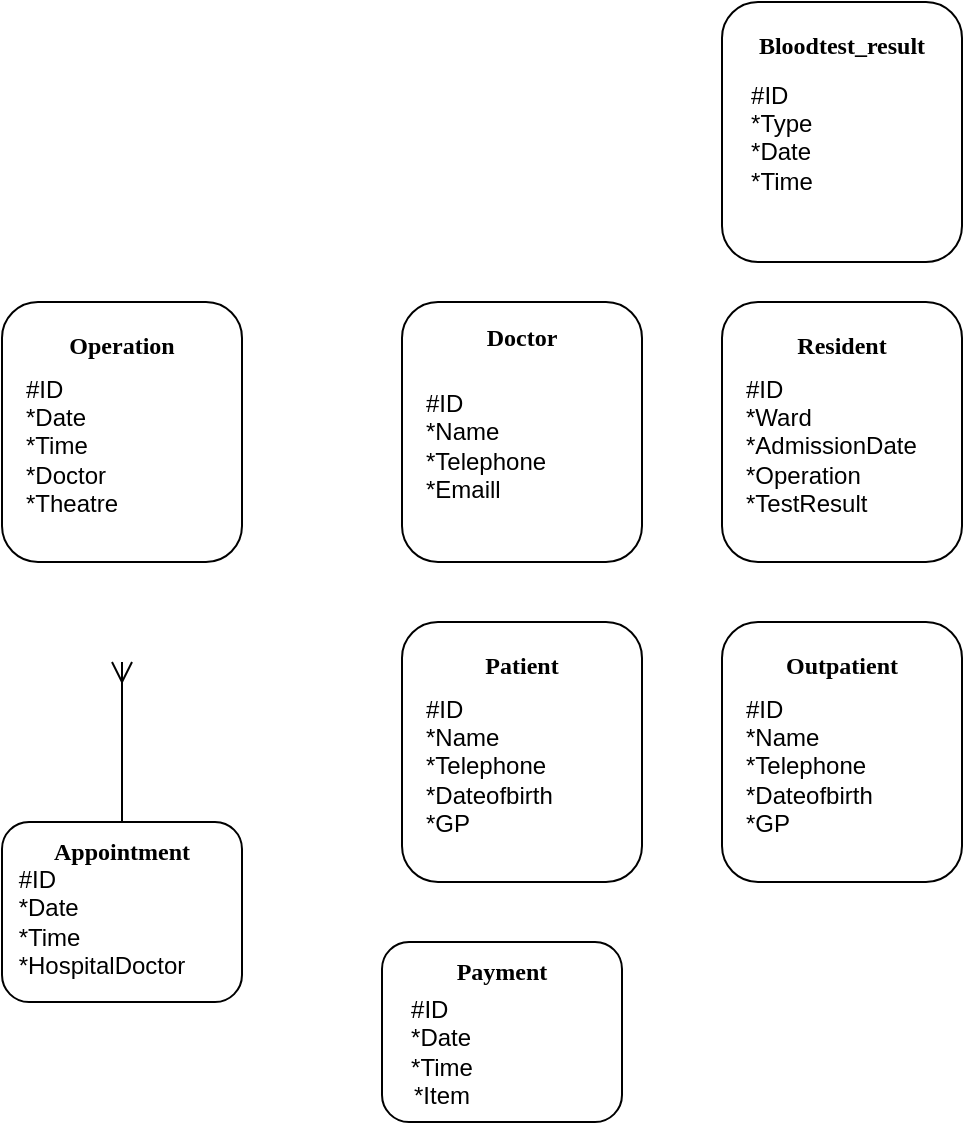 <mxfile version="26.0.11">
  <diagram name="Page-1" id="4bEmmgy40c0Yq6NT1J7E">
    <mxGraphModel dx="724" dy="1485" grid="1" gridSize="10" guides="1" tooltips="1" connect="1" arrows="1" fold="1" page="1" pageScale="1" pageWidth="850" pageHeight="1100" math="0" shadow="0">
      <root>
        <mxCell id="0" />
        <mxCell id="1" parent="0" />
        <mxCell id="hxfTvokO1WppnXc-I8BG-27" value="" style="group;align=left;" vertex="1" connectable="0" parent="1">
          <mxGeometry x="320" y="100" width="120" height="210" as="geometry" />
        </mxCell>
        <mxCell id="hxfTvokO1WppnXc-I8BG-25" value="" style="rounded=1;whiteSpace=wrap;html=1;" vertex="1" parent="hxfTvokO1WppnXc-I8BG-27">
          <mxGeometry width="120" height="130" as="geometry" />
        </mxCell>
        <mxCell id="hxfTvokO1WppnXc-I8BG-26" value="&lt;font face=&quot;Times New Roman&quot;&gt;&lt;b&gt;Operation&lt;/b&gt;&lt;/font&gt;" style="text;html=1;align=center;verticalAlign=middle;whiteSpace=wrap;rounded=0;" vertex="1" parent="hxfTvokO1WppnXc-I8BG-27">
          <mxGeometry width="120" height="43.333" as="geometry" />
        </mxCell>
        <mxCell id="hxfTvokO1WppnXc-I8BG-34" value="&lt;div align=&quot;left&quot;&gt;&lt;div align=&quot;left&quot;&gt;&lt;div align=&quot;left&quot;&gt;&lt;div align=&quot;left&quot;&gt;#ID&lt;/div&gt;&lt;/div&gt;&lt;/div&gt;&lt;/div&gt;&lt;div align=&quot;left&quot;&gt;*Date&lt;/div&gt;&lt;div align=&quot;left&quot;&gt;*Time&lt;/div&gt;&lt;div align=&quot;left&quot;&gt;*Doctor&lt;/div&gt;&lt;div align=&quot;left&quot;&gt;*Theatre&lt;br&gt;&lt;/div&gt;" style="text;html=1;align=left;verticalAlign=middle;whiteSpace=wrap;rounded=0;" vertex="1" parent="hxfTvokO1WppnXc-I8BG-27">
          <mxGeometry x="10" y="49.999" width="60" height="43.333" as="geometry" />
        </mxCell>
        <mxCell id="hxfTvokO1WppnXc-I8BG-28" value="" style="group" vertex="1" connectable="0" parent="1">
          <mxGeometry x="520" y="100" width="120" height="130" as="geometry" />
        </mxCell>
        <mxCell id="hxfTvokO1WppnXc-I8BG-29" value="" style="rounded=1;whiteSpace=wrap;html=1;" vertex="1" parent="hxfTvokO1WppnXc-I8BG-28">
          <mxGeometry width="120" height="130" as="geometry" />
        </mxCell>
        <mxCell id="hxfTvokO1WppnXc-I8BG-30" value="&lt;b&gt;&lt;font face=&quot;Times New Roman&quot;&gt;Doctor&lt;/font&gt;&lt;/b&gt;" style="text;html=1;align=center;verticalAlign=middle;whiteSpace=wrap;rounded=0;" vertex="1" parent="hxfTvokO1WppnXc-I8BG-28">
          <mxGeometry y="-11.818" width="120" height="59.091" as="geometry" />
        </mxCell>
        <mxCell id="hxfTvokO1WppnXc-I8BG-56" value="&lt;div&gt;&lt;br&gt;&lt;/div&gt;&lt;div&gt;#ID&lt;br&gt;&lt;/div&gt;&lt;div&gt;*Name&lt;/div&gt;&lt;div&gt;*Telephone&lt;/div&gt;&lt;div&gt;*Emaill&lt;br&gt;&lt;/div&gt;" style="text;html=1;align=left;verticalAlign=middle;whiteSpace=wrap;rounded=0;" vertex="1" parent="hxfTvokO1WppnXc-I8BG-28">
          <mxGeometry x="10" y="39.391" width="60" height="51.212" as="geometry" />
        </mxCell>
        <mxCell id="hxfTvokO1WppnXc-I8BG-31" value="" style="group" vertex="1" connectable="0" parent="1">
          <mxGeometry x="320" y="360" width="120" height="90" as="geometry" />
        </mxCell>
        <mxCell id="hxfTvokO1WppnXc-I8BG-32" value="&lt;br&gt;&lt;br&gt;&lt;div&gt;&lt;br&gt;&lt;/div&gt;" style="rounded=1;whiteSpace=wrap;html=1;" vertex="1" parent="hxfTvokO1WppnXc-I8BG-31">
          <mxGeometry width="120" height="90" as="geometry" />
        </mxCell>
        <mxCell id="hxfTvokO1WppnXc-I8BG-33" value="&lt;font face=&quot;Times New Roman&quot;&gt;&lt;b&gt;Appointment&lt;/b&gt;&lt;/font&gt;" style="text;html=1;align=center;verticalAlign=middle;whiteSpace=wrap;rounded=0;" vertex="1" parent="hxfTvokO1WppnXc-I8BG-31">
          <mxGeometry width="120" height="30" as="geometry" />
        </mxCell>
        <mxCell id="hxfTvokO1WppnXc-I8BG-61" value="&lt;div align=&quot;left&quot;&gt;#ID&lt;br&gt;&lt;/div&gt;&lt;div align=&quot;left&quot;&gt;*Date&lt;/div&gt;&lt;div align=&quot;left&quot;&gt;*Time&lt;/div&gt;*HospitalDoctor" style="text;html=1;align=center;verticalAlign=middle;whiteSpace=wrap;rounded=0;" vertex="1" parent="hxfTvokO1WppnXc-I8BG-31">
          <mxGeometry x="20" y="35" width="60" height="30" as="geometry" />
        </mxCell>
        <mxCell id="hxfTvokO1WppnXc-I8BG-54" value="" style="group;rotation=90;" vertex="1" connectable="0" parent="1">
          <mxGeometry x="375" y="280" width="10" height="80" as="geometry" />
        </mxCell>
        <mxCell id="hxfTvokO1WppnXc-I8BG-48" value="" style="endArrow=none;html=1;rounded=0;" edge="1" parent="hxfTvokO1WppnXc-I8BG-54">
          <mxGeometry width="50" height="50" relative="1" as="geometry">
            <mxPoint x="5" y="80" as="sourcePoint" />
            <mxPoint x="5" y="10" as="targetPoint" />
          </mxGeometry>
        </mxCell>
        <mxCell id="hxfTvokO1WppnXc-I8BG-49" value="" style="group" vertex="1" connectable="0" parent="hxfTvokO1WppnXc-I8BG-54">
          <mxGeometry width="10" height="10" as="geometry" />
        </mxCell>
        <mxCell id="hxfTvokO1WppnXc-I8BG-50" value="" style="endArrow=none;html=1;rounded=0;" edge="1" parent="hxfTvokO1WppnXc-I8BG-49">
          <mxGeometry width="50" height="50" relative="1" as="geometry">
            <mxPoint x="5" y="10" as="sourcePoint" />
            <mxPoint as="targetPoint" />
          </mxGeometry>
        </mxCell>
        <mxCell id="hxfTvokO1WppnXc-I8BG-51" value="" style="endArrow=none;html=1;rounded=0;" edge="1" parent="hxfTvokO1WppnXc-I8BG-49">
          <mxGeometry width="50" height="50" relative="1" as="geometry">
            <mxPoint x="5" y="10" as="sourcePoint" />
            <mxPoint x="10" as="targetPoint" />
          </mxGeometry>
        </mxCell>
        <mxCell id="hxfTvokO1WppnXc-I8BG-52" value="" style="endArrow=none;html=1;rounded=0;" edge="1" parent="hxfTvokO1WppnXc-I8BG-49">
          <mxGeometry width="50" height="50" relative="1" as="geometry">
            <mxPoint x="5" y="10" as="sourcePoint" />
            <mxPoint x="5" as="targetPoint" />
          </mxGeometry>
        </mxCell>
        <mxCell id="hxfTvokO1WppnXc-I8BG-57" value="" style="group;align=left;" vertex="1" connectable="0" parent="1">
          <mxGeometry x="520" y="260" width="120" height="210" as="geometry" />
        </mxCell>
        <mxCell id="hxfTvokO1WppnXc-I8BG-58" value="" style="rounded=1;whiteSpace=wrap;html=1;" vertex="1" parent="hxfTvokO1WppnXc-I8BG-57">
          <mxGeometry width="120" height="130" as="geometry" />
        </mxCell>
        <mxCell id="hxfTvokO1WppnXc-I8BG-59" value="&lt;font face=&quot;Times New Roman&quot;&gt;&lt;b&gt;Patient&lt;/b&gt;&lt;/font&gt;" style="text;html=1;align=center;verticalAlign=middle;whiteSpace=wrap;rounded=0;" vertex="1" parent="hxfTvokO1WppnXc-I8BG-57">
          <mxGeometry width="120" height="43.333" as="geometry" />
        </mxCell>
        <mxCell id="hxfTvokO1WppnXc-I8BG-60" value="&lt;div align=&quot;left&quot;&gt;#ID&lt;/div&gt;&lt;div align=&quot;left&quot;&gt;*Name&lt;/div&gt;&lt;div align=&quot;left&quot;&gt;*Telephone&lt;/div&gt;&lt;div align=&quot;left&quot;&gt;*Dateofbirth&lt;/div&gt;&lt;div align=&quot;left&quot;&gt;*GP&lt;br&gt;&lt;/div&gt;" style="text;html=1;align=left;verticalAlign=middle;whiteSpace=wrap;rounded=0;" vertex="1" parent="hxfTvokO1WppnXc-I8BG-57">
          <mxGeometry x="10" y="49.999" width="60" height="43.333" as="geometry" />
        </mxCell>
        <mxCell id="hxfTvokO1WppnXc-I8BG-64" value="" style="group;align=left;" vertex="1" connectable="0" parent="1">
          <mxGeometry x="680" y="260" width="120" height="210" as="geometry" />
        </mxCell>
        <mxCell id="hxfTvokO1WppnXc-I8BG-65" value="" style="rounded=1;whiteSpace=wrap;html=1;" vertex="1" parent="hxfTvokO1WppnXc-I8BG-64">
          <mxGeometry width="120" height="130" as="geometry" />
        </mxCell>
        <mxCell id="hxfTvokO1WppnXc-I8BG-66" value="&lt;font face=&quot;Times New Roman&quot;&gt;&lt;b&gt;Outpatient&lt;/b&gt;&lt;/font&gt;" style="text;html=1;align=center;verticalAlign=middle;whiteSpace=wrap;rounded=0;" vertex="1" parent="hxfTvokO1WppnXc-I8BG-64">
          <mxGeometry width="120" height="43.333" as="geometry" />
        </mxCell>
        <mxCell id="hxfTvokO1WppnXc-I8BG-67" value="&lt;div align=&quot;left&quot;&gt;#ID&lt;/div&gt;&lt;div align=&quot;left&quot;&gt;*Name&lt;/div&gt;&lt;div align=&quot;left&quot;&gt;*Telephone&lt;/div&gt;&lt;div align=&quot;left&quot;&gt;*Dateofbirth&lt;/div&gt;&lt;div align=&quot;left&quot;&gt;*GP&lt;br&gt;&lt;/div&gt;" style="text;html=1;align=left;verticalAlign=middle;whiteSpace=wrap;rounded=0;" vertex="1" parent="hxfTvokO1WppnXc-I8BG-64">
          <mxGeometry x="10" y="49.999" width="60" height="43.333" as="geometry" />
        </mxCell>
        <mxCell id="hxfTvokO1WppnXc-I8BG-68" value="" style="group;align=left;" vertex="1" connectable="0" parent="1">
          <mxGeometry x="680" y="100" width="120" height="210" as="geometry" />
        </mxCell>
        <mxCell id="hxfTvokO1WppnXc-I8BG-69" value="" style="rounded=1;whiteSpace=wrap;html=1;" vertex="1" parent="hxfTvokO1WppnXc-I8BG-68">
          <mxGeometry width="120" height="130" as="geometry" />
        </mxCell>
        <mxCell id="hxfTvokO1WppnXc-I8BG-70" value="&lt;font face=&quot;Times New Roman&quot;&gt;&lt;b&gt;Resident&lt;/b&gt;&lt;/font&gt;" style="text;html=1;align=center;verticalAlign=middle;whiteSpace=wrap;rounded=0;" vertex="1" parent="hxfTvokO1WppnXc-I8BG-68">
          <mxGeometry width="120" height="43.333" as="geometry" />
        </mxCell>
        <mxCell id="hxfTvokO1WppnXc-I8BG-71" value="&lt;div align=&quot;left&quot;&gt;#ID&lt;/div&gt;&lt;div align=&quot;left&quot;&gt;*Ward&lt;/div&gt;&lt;div align=&quot;left&quot;&gt;*AdmissionDate&lt;/div&gt;&lt;div align=&quot;left&quot;&gt;*Operation&lt;/div&gt;&lt;div align=&quot;left&quot;&gt;*TestResult&lt;br&gt;&lt;/div&gt;" style="text;html=1;align=left;verticalAlign=middle;whiteSpace=wrap;rounded=0;" vertex="1" parent="hxfTvokO1WppnXc-I8BG-68">
          <mxGeometry x="10" y="49.999" width="60" height="43.333" as="geometry" />
        </mxCell>
        <mxCell id="hxfTvokO1WppnXc-I8BG-72" value="" style="rounded=1;whiteSpace=wrap;html=1;" vertex="1" parent="1">
          <mxGeometry x="680" y="-50" width="120" height="130" as="geometry" />
        </mxCell>
        <mxCell id="hxfTvokO1WppnXc-I8BG-73" value="&lt;font face=&quot;Times New Roman&quot;&gt;&lt;b&gt;Bloodtest_result&lt;/b&gt;&lt;/font&gt;" style="text;html=1;align=center;verticalAlign=middle;whiteSpace=wrap;rounded=0;" vertex="1" parent="1">
          <mxGeometry x="680" y="-50" width="120" height="43.333" as="geometry" />
        </mxCell>
        <mxCell id="hxfTvokO1WppnXc-I8BG-74" value="&lt;div align=&quot;left&quot;&gt;#ID&lt;/div&gt;&lt;div align=&quot;left&quot;&gt;*Type&lt;/div&gt;&lt;div align=&quot;left&quot;&gt;*Date&lt;/div&gt;&lt;div align=&quot;left&quot;&gt;*Time&lt;/div&gt;&lt;div align=&quot;left&quot;&gt;&lt;br&gt;&lt;/div&gt;" style="text;html=1;align=center;verticalAlign=middle;whiteSpace=wrap;rounded=0;" vertex="1" parent="1">
          <mxGeometry x="680" y="10" width="60" height="30" as="geometry" />
        </mxCell>
        <mxCell id="hxfTvokO1WppnXc-I8BG-78" value="" style="group" vertex="1" connectable="0" parent="1">
          <mxGeometry x="510" y="420" width="120" height="90" as="geometry" />
        </mxCell>
        <mxCell id="hxfTvokO1WppnXc-I8BG-79" value="&lt;br&gt;&lt;br&gt;&lt;div&gt;&lt;br&gt;&lt;/div&gt;" style="rounded=1;whiteSpace=wrap;html=1;" vertex="1" parent="hxfTvokO1WppnXc-I8BG-78">
          <mxGeometry width="120" height="90" as="geometry" />
        </mxCell>
        <mxCell id="hxfTvokO1WppnXc-I8BG-80" value="&lt;font face=&quot;Times New Roman&quot;&gt;&lt;b&gt;Payment&lt;/b&gt;&lt;/font&gt;" style="text;html=1;align=center;verticalAlign=middle;whiteSpace=wrap;rounded=0;" vertex="1" parent="hxfTvokO1WppnXc-I8BG-78">
          <mxGeometry width="120" height="30" as="geometry" />
        </mxCell>
        <mxCell id="hxfTvokO1WppnXc-I8BG-81" value="&lt;div align=&quot;left&quot;&gt;#ID&lt;br&gt;&lt;/div&gt;&lt;div align=&quot;left&quot;&gt;*Date&lt;/div&gt;&lt;div align=&quot;left&quot;&gt;*Time&lt;/div&gt;*Item" style="text;html=1;align=center;verticalAlign=middle;whiteSpace=wrap;rounded=0;" vertex="1" parent="hxfTvokO1WppnXc-I8BG-78">
          <mxGeometry y="40" width="60" height="30" as="geometry" />
        </mxCell>
      </root>
    </mxGraphModel>
  </diagram>
</mxfile>
